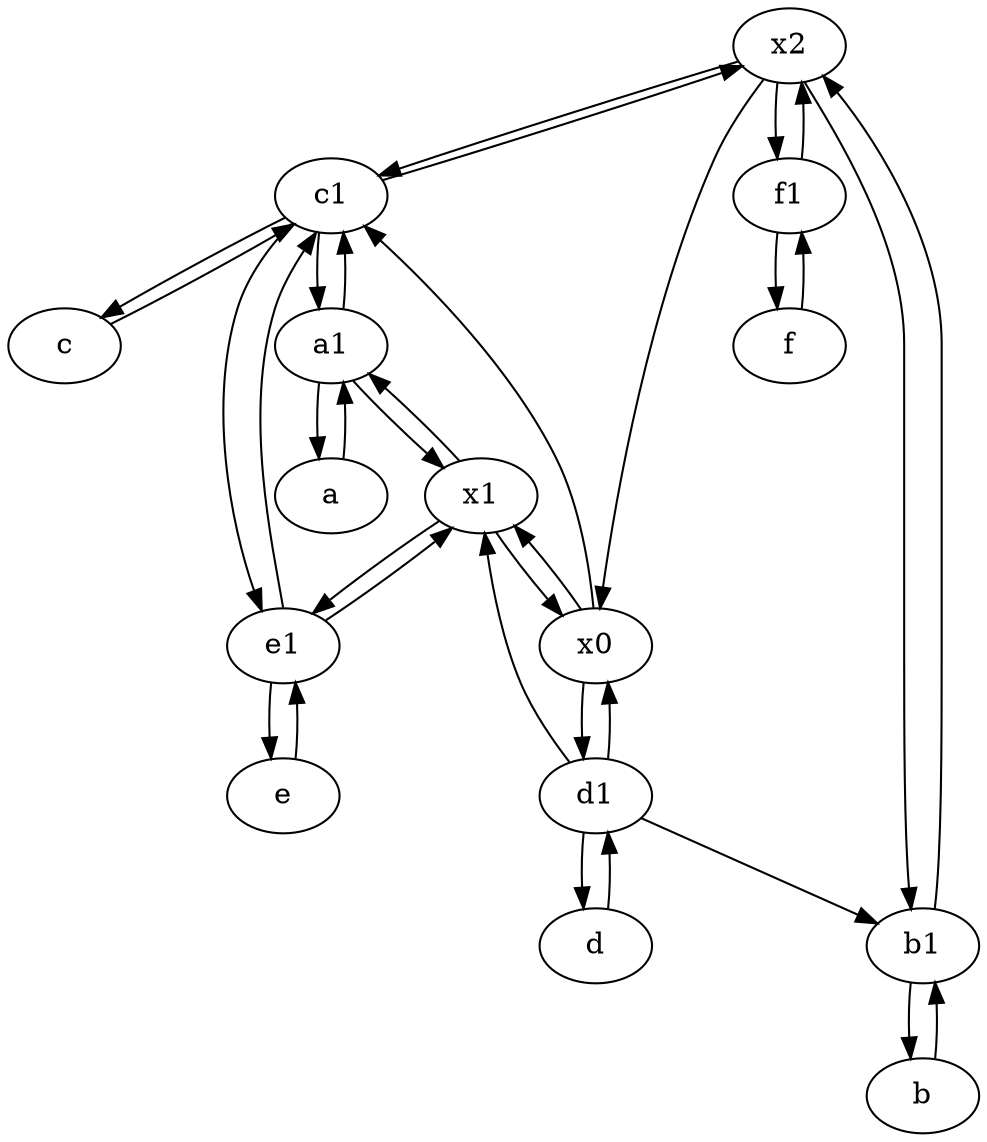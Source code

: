 digraph  {
	x2;
	d1 [pos="25,30!"];
	a [pos="40,10!"];
	c1 [pos="30,15!"];
	c [pos="20,10!"];
	x0;
	e1 [pos="25,45!"];
	b [pos="50,20!"];
	f1;
	d [pos="20,30!"];
	a1 [pos="40,15!"];
	f [pos="15,45!"];
	x1;
	e [pos="30,50!"];
	b1 [pos="45,20!"];
	e -> e1;
	d1 -> x0;
	x0 -> d1;
	x2 -> f1;
	x2 -> x0;
	x1 -> a1;
	f -> f1;
	x2 -> c1;
	f1 -> f;
	x1 -> e1;
	e1 -> c1;
	d -> d1;
	c1 -> e1;
	a1 -> x1;
	e1 -> x1;
	b -> b1;
	a1 -> c1;
	f1 -> x2;
	a -> a1;
	c1 -> c;
	c -> c1;
	e1 -> e;
	x0 -> c1;
	c1 -> a1;
	x2 -> b1;
	d1 -> d;
	x0 -> x1;
	b1 -> x2;
	d1 -> x1;
	b1 -> b;
	d1 -> b1;
	x1 -> x0;
	c1 -> x2;
	a1 -> a;

	}